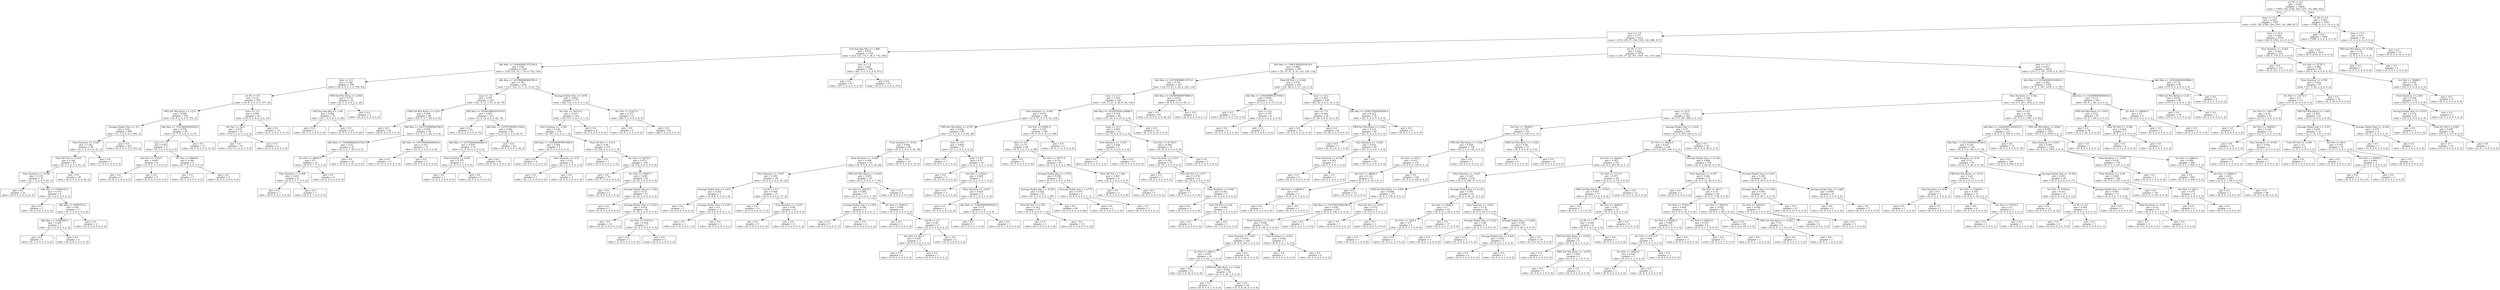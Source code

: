 digraph Tree {
node [shape=box] ;
0 [label="col_76 <= 0.5\ngini = 0.649\nsamples = 14660\nvalue = [7995, 158, 2746, 354, 1557, 141, 888, 821]"] ;
1 [label="hour <= 13.5\ngini = 0.765\nsamples = 7057\nvalue = [410, 158, 2746, 354, 1543, 141, 888, 817]"] ;
0 -> 1 [labeldistance=2.5, labelangle=45, headlabel="True"] ;
2 [label="hour <= 3.5\ngini = 0.777\nsamples = 4312\nvalue = [374, 158, 37, 354, 1543, 141, 888, 817]"] ;
1 -> 2 ;
3 [label="Fwd Seg Size Min <= 1.996\ngini = 0.676\nsamples = 1738\nvalue = [216, 121, 15, 7, 36, 0, 752, 591]"] ;
2 -> 3 ;
4 [label="Idle Max <= 1432400047374336.0\ngini = 0.56\nsamples = 1180\nvalue = [129, 121, 15, 7, 36, 0, 752, 120]"] ;
3 -> 4 ;
5 [label="hour <= 2.5\ngini = 0.182\nsamples = 786\nvalue = [16, 9, 2, 0, 5, 0, 709, 45]"] ;
4 -> 5 ;
6 [label="col_95 <= 0.5\ngini = 0.12\nsamples = 754\nvalue = [16, 8, 2, 0, 5, 0, 707, 16]"] ;
5 -> 6 ;
7 [label="FWD Init Win Bytes <= 3.231\ngini = 0.065\nsamples = 729\nvalue = [6, 8, 2, 0, 5, 0, 705, 3]"] ;
6 -> 7 ;
8 [label="Average Packet Size <= -0.5\ngini = 0.02\nsamples = 699\nvalue = [1, 1, 2, 0, 0, 0, 692, 3]"] ;
7 -> 8 ;
9 [label="Flow Duration <= 2.538\ngini = 0.192\nsamples = 68\nvalue = [1, 1, 2, 0, 0, 0, 61, 3]"] ;
8 -> 9 ;
10 [label="Flow IAT Std <= -0.415\ngini = 0.168\nsamples = 67\nvalue = [0, 1, 2, 0, 0, 0, 61, 3]"] ;
9 -> 10 ;
11 [label="Flow Duration <= -0.544\ngini = 0.335\nsamples = 31\nvalue = [0, 1, 2, 0, 0, 0, 25, 3]"] ;
10 -> 11 ;
12 [label="gini = 0.0\nsamples = 23\nvalue = [0, 0, 0, 0, 0, 0, 23, 0]"] ;
11 -> 12 ;
13 [label="Idle Max <= 15496193.0\ngini = 0.719\nsamples = 8\nvalue = [0, 1, 2, 0, 0, 0, 2, 3]"] ;
11 -> 13 ;
14 [label="gini = 0.0\nsamples = 3\nvalue = [0, 0, 0, 0, 0, 0, 0, 3]"] ;
13 -> 14 ;
15 [label="Idle Max <= 50997574.0\ngini = 0.64\nsamples = 5\nvalue = [0, 1, 2, 0, 0, 0, 2, 0]"] ;
13 -> 15 ;
16 [label="Idle Max <= 31995850.0\ngini = 0.444\nsamples = 3\nvalue = [0, 1, 0, 0, 0, 0, 2, 0]"] ;
15 -> 16 ;
17 [label="gini = 0.0\nsamples = 1\nvalue = [0, 1, 0, 0, 0, 0, 0, 0]"] ;
16 -> 17 ;
18 [label="gini = 0.0\nsamples = 2\nvalue = [0, 0, 0, 0, 0, 0, 2, 0]"] ;
16 -> 18 ;
19 [label="gini = 0.0\nsamples = 2\nvalue = [0, 0, 2, 0, 0, 0, 0, 0]"] ;
15 -> 19 ;
20 [label="gini = 0.0\nsamples = 36\nvalue = [0, 0, 0, 0, 0, 0, 36, 0]"] ;
10 -> 20 ;
21 [label="gini = 0.0\nsamples = 1\nvalue = [1, 0, 0, 0, 0, 0, 0, 0]"] ;
9 -> 21 ;
22 [label="gini = 0.0\nsamples = 631\nvalue = [0, 0, 0, 0, 0, 0, 631, 0]"] ;
8 -> 22 ;
23 [label="Idle Max <= 716154993639424.0\ngini = 0.702\nsamples = 30\nvalue = [5, 7, 0, 0, 5, 0, 13, 0]"] ;
7 -> 23 ;
24 [label="hour <= 1.5\ngini = 0.657\nsamples = 17\nvalue = [5, 7, 0, 0, 5, 0, 0, 0]"] ;
23 -> 24 ;
25 [label="Dst Port <= 4722.0\ngini = 0.469\nsamples = 8\nvalue = [3, 0, 0, 0, 5, 0, 0, 0]"] ;
24 -> 25 ;
26 [label="gini = 0.0\nsamples = 3\nvalue = [3, 0, 0, 0, 0, 0, 0, 0]"] ;
25 -> 26 ;
27 [label="gini = 0.0\nsamples = 5\nvalue = [0, 0, 0, 0, 5, 0, 0, 0]"] ;
25 -> 27 ;
28 [label="Src Port <= 58946.0\ngini = 0.346\nsamples = 9\nvalue = [2, 7, 0, 0, 0, 0, 0, 0]"] ;
24 -> 28 ;
29 [label="gini = 0.0\nsamples = 7\nvalue = [0, 7, 0, 0, 0, 0, 0, 0]"] ;
28 -> 29 ;
30 [label="gini = 0.0\nsamples = 2\nvalue = [2, 0, 0, 0, 0, 0, 0, 0]"] ;
28 -> 30 ;
31 [label="gini = 0.0\nsamples = 13\nvalue = [0, 0, 0, 0, 0, 0, 13, 0]"] ;
23 -> 31 ;
32 [label="hour <= 1.5\ngini = 0.563\nsamples = 25\nvalue = [10, 0, 0, 0, 0, 0, 2, 13]"] ;
6 -> 32 ;
33 [label="Dst Port <= 66.5\ngini = 0.278\nsamples = 12\nvalue = [10, 0, 0, 0, 0, 0, 2, 0]"] ;
32 -> 33 ;
34 [label="gini = 0.0\nsamples = 10\nvalue = [10, 0, 0, 0, 0, 0, 0, 0]"] ;
33 -> 34 ;
35 [label="gini = 0.0\nsamples = 2\nvalue = [0, 0, 0, 0, 0, 0, 2, 0]"] ;
33 -> 35 ;
36 [label="gini = 0.0\nsamples = 13\nvalue = [0, 0, 0, 0, 0, 0, 0, 13]"] ;
32 -> 36 ;
37 [label="FWD Init Win Bytes <= 2.904\ngini = 0.174\nsamples = 32\nvalue = [0, 1, 0, 0, 0, 0, 2, 29]"] ;
5 -> 37 ;
38 [label="Fwd Seg Size Min <= -1.66\ngini = 0.064\nsamples = 30\nvalue = [0, 1, 0, 0, 0, 0, 0, 29]"] ;
37 -> 38 ;
39 [label="gini = 0.0\nsamples = 1\nvalue = [0, 1, 0, 0, 0, 0, 0, 0]"] ;
38 -> 39 ;
40 [label="gini = 0.0\nsamples = 29\nvalue = [0, 0, 0, 0, 0, 0, 0, 29]"] ;
38 -> 40 ;
41 [label="gini = 0.0\nsamples = 2\nvalue = [0, 0, 0, 0, 0, 0, 2, 0]"] ;
37 -> 41 ;
42 [label="Idle Max <= 1437884989046784.0\ngini = 0.781\nsamples = 394\nvalue = [113, 112, 13, 7, 31, 0, 43, 75]"] ;
4 -> 42 ;
43 [label="hour <= 1.5\ngini = 0.767\nsamples = 219\nvalue = [51, 0, 13, 7, 31, 0, 42, 75]"] ;
42 -> 43 ;
44 [label="FWD Init Win Bytes <= 0.201\ngini = 0.568\nsamples = 88\nvalue = [50, 0, 3, 7, 28, 0, 0, 0]"] ;
43 -> 44 ;
45 [label="gini = 0.0\nsamples = 39\nvalue = [39, 0, 0, 0, 0, 0, 0, 0]"] ;
44 -> 45 ;
46 [label="Idle Max <= 1437319999520768.0\ngini = 0.599\nsamples = 49\nvalue = [11, 0, 3, 7, 28, 0, 0, 0]"] ;
44 -> 46 ;
47 [label="Idle Max <= 1436980026015744.0\ngini = 0.32\nsamples = 35\nvalue = [0, 0, 0, 7, 28, 0, 0, 0]"] ;
46 -> 47 ;
48 [label="Src Port <= 49445.5\ngini = 0.5\nsamples = 14\nvalue = [0, 0, 0, 7, 7, 0, 0, 0]"] ;
47 -> 48 ;
49 [label="Flow Duration <= 0.498\ngini = 0.219\nsamples = 8\nvalue = [0, 0, 0, 7, 1, 0, 0, 0]"] ;
48 -> 49 ;
50 [label="gini = 0.0\nsamples = 1\nvalue = [0, 0, 0, 0, 1, 0, 0, 0]"] ;
49 -> 50 ;
51 [label="gini = 0.0\nsamples = 7\nvalue = [0, 0, 0, 7, 0, 0, 0, 0]"] ;
49 -> 51 ;
52 [label="gini = 0.0\nsamples = 6\nvalue = [0, 0, 0, 0, 6, 0, 0, 0]"] ;
48 -> 52 ;
53 [label="gini = 0.0\nsamples = 21\nvalue = [0, 0, 0, 0, 21, 0, 0, 0]"] ;
47 -> 53 ;
54 [label="Idle Max <= 1437540049485824.0\ngini = 0.337\nsamples = 14\nvalue = [11, 0, 3, 0, 0, 0, 0, 0]"] ;
46 -> 54 ;
55 [label="gini = 0.0\nsamples = 11\nvalue = [11, 0, 0, 0, 0, 0, 0, 0]"] ;
54 -> 55 ;
56 [label="gini = 0.0\nsamples = 3\nvalue = [0, 0, 3, 0, 0, 0, 0, 0]"] ;
54 -> 56 ;
57 [label="Idle Max <= 1434819993010176.0\ngini = 0.563\nsamples = 131\nvalue = [1, 0, 10, 0, 3, 0, 42, 75]"] ;
43 -> 57 ;
58 [label="gini = 0.0\nsamples = 75\nvalue = [0, 0, 0, 0, 0, 0, 0, 75]"] ;
57 -> 58 ;
59 [label="Idle Max <= 1437675005411328.0\ngini = 0.402\nsamples = 56\nvalue = [1, 0, 10, 0, 3, 0, 42, 0]"] ;
57 -> 59 ;
60 [label="Idle Max <= 1437540049485824.0\ngini = 0.439\nsamples = 14\nvalue = [1, 0, 10, 0, 3, 0, 0, 0]"] ;
59 -> 60 ;
61 [label="Flow Duration <= 0.505\ngini = 0.375\nsamples = 4\nvalue = [1, 0, 0, 0, 3, 0, 0, 0]"] ;
60 -> 61 ;
62 [label="gini = 0.0\nsamples = 1\nvalue = [1, 0, 0, 0, 0, 0, 0, 0]"] ;
61 -> 62 ;
63 [label="gini = 0.0\nsamples = 3\nvalue = [0, 0, 0, 0, 3, 0, 0, 0]"] ;
61 -> 63 ;
64 [label="gini = 0.0\nsamples = 10\nvalue = [0, 0, 10, 0, 0, 0, 0, 0]"] ;
60 -> 64 ;
65 [label="gini = 0.0\nsamples = 42\nvalue = [0, 0, 0, 0, 0, 0, 42, 0]"] ;
59 -> 65 ;
66 [label="Average Packet Size <= 3.676\ngini = 0.465\nsamples = 175\nvalue = [62, 112, 0, 0, 0, 0, 1, 0]"] ;
42 -> 66 ;
67 [label="Src Port <= 58723.0\ngini = 0.239\nsamples = 124\nvalue = [16, 107, 0, 0, 0, 0, 1, 0]"] ;
66 -> 67 ;
68 [label="Flow Duration <= -0.381\ngini = 0.144\nsamples = 116\nvalue = [8, 107, 0, 0, 0, 0, 1, 0]"] ;
67 -> 68 ;
69 [label="Idle Max <= 1456289997651968.0\ngini = 0.494\nsamples = 9\nvalue = [4, 5, 0, 0, 0, 0, 0, 0]"] ;
68 -> 69 ;
70 [label="gini = 0.0\nsamples = 4\nvalue = [0, 4, 0, 0, 0, 0, 0, 0]"] ;
69 -> 70 ;
71 [label="Flow Duration <= -0.53\ngini = 0.32\nsamples = 5\nvalue = [4, 1, 0, 0, 0, 0, 0, 0]"] ;
69 -> 71 ;
72 [label="gini = 0.0\nsamples = 1\nvalue = [0, 1, 0, 0, 0, 0, 0, 0]"] ;
71 -> 72 ;
73 [label="gini = 0.0\nsamples = 4\nvalue = [4, 0, 0, 0, 0, 0, 0, 0]"] ;
71 -> 73 ;
74 [label="Flow IAT Std <= -0.412\ngini = 0.09\nsamples = 107\nvalue = [4, 102, 0, 0, 0, 0, 1, 0]"] ;
68 -> 74 ;
75 [label="gini = 0.0\nsamples = 1\nvalue = [0, 0, 0, 0, 0, 0, 1, 0]"] ;
74 -> 75 ;
76 [label="Src Port <= 52738.5\ngini = 0.073\nsamples = 106\nvalue = [4, 102, 0, 0, 0, 0, 0, 0]"] ;
74 -> 76 ;
77 [label="gini = 0.0\nsamples = 77\nvalue = [0, 77, 0, 0, 0, 0, 0, 0]"] ;
76 -> 77 ;
78 [label="Src Port <= 54967.5\ngini = 0.238\nsamples = 29\nvalue = [4, 25, 0, 0, 0, 0, 0, 0]"] ;
76 -> 78 ;
79 [label="gini = 0.0\nsamples = 2\nvalue = [2, 0, 0, 0, 0, 0, 0, 0]"] ;
78 -> 79 ;
80 [label="Average Packet Size <= 1.052\ngini = 0.137\nsamples = 27\nvalue = [2, 25, 0, 0, 0, 0, 0, 0]"] ;
78 -> 80 ;
81 [label="gini = 0.0\nsamples = 1\nvalue = [1, 0, 0, 0, 0, 0, 0, 0]"] ;
80 -> 81 ;
82 [label="Average Packet Size <= 3.522\ngini = 0.074\nsamples = 26\nvalue = [1, 25, 0, 0, 0, 0, 0, 0]"] ;
80 -> 82 ;
83 [label="gini = 0.0\nsamples = 23\nvalue = [0, 23, 0, 0, 0, 0, 0, 0]"] ;
82 -> 83 ;
84 [label="Src Port <= 57415.0\ngini = 0.444\nsamples = 3\nvalue = [1, 2, 0, 0, 0, 0, 0, 0]"] ;
82 -> 84 ;
85 [label="gini = 0.0\nsamples = 1\nvalue = [1, 0, 0, 0, 0, 0, 0, 0]"] ;
84 -> 85 ;
86 [label="gini = 0.0\nsamples = 2\nvalue = [0, 2, 0, 0, 0, 0, 0, 0]"] ;
84 -> 86 ;
87 [label="gini = 0.0\nsamples = 8\nvalue = [8, 0, 0, 0, 0, 0, 0, 0]"] ;
67 -> 87 ;
88 [label="Src Port <= 51427.0\ngini = 0.177\nsamples = 51\nvalue = [46, 5, 0, 0, 0, 0, 0, 0]"] ;
66 -> 88 ;
89 [label="gini = 0.0\nsamples = 5\nvalue = [0, 5, 0, 0, 0, 0, 0, 0]"] ;
88 -> 89 ;
90 [label="gini = 0.0\nsamples = 46\nvalue = [46, 0, 0, 0, 0, 0, 0, 0]"] ;
88 -> 90 ;
91 [label="hour <= 1.5\ngini = 0.263\nsamples = 558\nvalue = [87, 0, 0, 0, 0, 0, 0, 471]"] ;
3 -> 91 ;
92 [label="gini = 0.0\nsamples = 87\nvalue = [87, 0, 0, 0, 0, 0, 0, 0]"] ;
91 -> 92 ;
93 [label="gini = 0.0\nsamples = 471\nvalue = [0, 0, 0, 0, 0, 0, 0, 471]"] ;
91 -> 93 ;
94 [label="col_58 <= 0.5\ngini = 0.622\nsamples = 2574\nvalue = [158, 37, 22, 347, 1507, 141, 136, 226]"] ;
2 -> 94 ;
95 [label="Idle Max <= 1448130029551616.0\ngini = 0.808\nsamples = 556\nvalue = [79, 37, 21, 0, 31, 141, 128, 119]"] ;
94 -> 95 ;
96 [label="Idle Max <= 1437459988611072.0\ngini = 0.701\nsamples = 327\nvalue = [18, 13, 21, 0, 20, 8, 128, 119]"] ;
95 -> 96 ;
97 [label="hour <= 11.5\ngini = 0.705\nsamples = 242\nvalue = [18, 13, 21, 0, 20, 8, 44, 118]"] ;
96 -> 97 ;
98 [label="Flow Duration <= -0.063\ngini = 0.574\nsamples = 194\nvalue = [3, 3, 15, 0, 5, 8, 42, 118]"] ;
97 -> 98 ;
99 [label="FWD Init Win Bytes <= 2.557\ngini = 0.642\nsamples = 85\nvalue = [3, 3, 1, 0, 0, 8, 40, 30]"] ;
98 -> 99 ;
100 [label="Flow Duration <= -0.531\ngini = 0.484\nsamples = 68\nvalue = [0, 0, 0, 0, 0, 0, 40, 28]"] ;
99 -> 100 ;
101 [label="Flow Duration <= -0.546\ngini = 0.498\nsamples = 53\nvalue = [0, 0, 0, 0, 0, 0, 25, 28]"] ;
100 -> 101 ;
102 [label="Flow Duration <= -0.547\ngini = 0.459\nsamples = 28\nvalue = [0, 0, 0, 0, 0, 0, 18, 10]"] ;
101 -> 102 ;
103 [label="Average Packet Size <= 0.417\ngini = 0.245\nsamples = 7\nvalue = [0, 0, 0, 0, 0, 0, 1, 6]"] ;
102 -> 103 ;
104 [label="gini = 0.0\nsamples = 5\nvalue = [0, 0, 0, 0, 0, 0, 0, 5]"] ;
103 -> 104 ;
105 [label="Average Packet Size <= 0.507\ngini = 0.5\nsamples = 2\nvalue = [0, 0, 0, 0, 0, 0, 1, 1]"] ;
103 -> 105 ;
106 [label="gini = 0.0\nsamples = 1\nvalue = [0, 0, 0, 0, 0, 0, 1, 0]"] ;
105 -> 106 ;
107 [label="gini = 0.0\nsamples = 1\nvalue = [0, 0, 0, 0, 0, 0, 0, 1]"] ;
105 -> 107 ;
108 [label="col_95 <= 0.5\ngini = 0.308\nsamples = 21\nvalue = [0, 0, 0, 0, 0, 0, 17, 4]"] ;
102 -> 108 ;
109 [label="gini = 0.0\nsamples = 11\nvalue = [0, 0, 0, 0, 0, 0, 11, 0]"] ;
108 -> 109 ;
110 [label="Flow Duration <= -0.547\ngini = 0.48\nsamples = 10\nvalue = [0, 0, 0, 0, 0, 0, 6, 4]"] ;
108 -> 110 ;
111 [label="gini = 0.0\nsamples = 6\nvalue = [0, 0, 0, 0, 0, 0, 6, 0]"] ;
110 -> 111 ;
112 [label="gini = 0.0\nsamples = 4\nvalue = [0, 0, 0, 0, 0, 0, 0, 4]"] ;
110 -> 112 ;
113 [label="FWD Init Win Bytes <= -0.505\ngini = 0.403\nsamples = 25\nvalue = [0, 0, 0, 0, 0, 0, 7, 18]"] ;
101 -> 113 ;
114 [label="Src Port <= 28235.5\ngini = 0.484\nsamples = 17\nvalue = [0, 0, 0, 0, 0, 0, 7, 10]"] ;
113 -> 114 ;
115 [label="Average Packet Size <= 0.581\ngini = 0.346\nsamples = 9\nvalue = [0, 0, 0, 0, 0, 0, 2, 7]"] ;
114 -> 115 ;
116 [label="gini = 0.0\nsamples = 7\nvalue = [0, 0, 0, 0, 0, 0, 0, 7]"] ;
115 -> 116 ;
117 [label="gini = 0.0\nsamples = 2\nvalue = [0, 0, 0, 0, 0, 0, 2, 0]"] ;
115 -> 117 ;
118 [label="Src Port <= 36007.0\ngini = 0.469\nsamples = 8\nvalue = [0, 0, 0, 0, 0, 0, 5, 3]"] ;
114 -> 118 ;
119 [label="gini = 0.0\nsamples = 3\nvalue = [0, 0, 0, 0, 0, 0, 3, 0]"] ;
118 -> 119 ;
120 [label="col_95 <= 0.5\ngini = 0.48\nsamples = 5\nvalue = [0, 0, 0, 0, 0, 0, 2, 3]"] ;
118 -> 120 ;
121 [label="Dst Port <= 261.5\ngini = 0.444\nsamples = 3\nvalue = [0, 0, 0, 0, 0, 0, 2, 1]"] ;
120 -> 121 ;
122 [label="gini = 0.0\nsamples = 2\nvalue = [0, 0, 0, 0, 0, 0, 2, 0]"] ;
121 -> 122 ;
123 [label="gini = 0.0\nsamples = 1\nvalue = [0, 0, 0, 0, 0, 0, 0, 1]"] ;
121 -> 123 ;
124 [label="gini = 0.0\nsamples = 2\nvalue = [0, 0, 0, 0, 0, 0, 0, 2]"] ;
120 -> 124 ;
125 [label="gini = 0.0\nsamples = 8\nvalue = [0, 0, 0, 0, 0, 0, 0, 8]"] ;
113 -> 125 ;
126 [label="gini = 0.0\nsamples = 15\nvalue = [0, 0, 0, 0, 0, 0, 15, 0]"] ;
100 -> 126 ;
127 [label="hour <= 6.5\ngini = 0.699\nsamples = 17\nvalue = [3, 3, 1, 0, 0, 8, 0, 2]"] ;
99 -> 127 ;
128 [label="gini = 0.0\nsamples = 7\nvalue = [0, 0, 0, 0, 0, 7, 0, 0]"] ;
127 -> 128 ;
129 [label="hour <= 8.5\ngini = 0.76\nsamples = 10\nvalue = [3, 3, 1, 0, 0, 1, 0, 2]"] ;
127 -> 129 ;
130 [label="gini = 0.0\nsamples = 3\nvalue = [0, 3, 0, 0, 0, 0, 0, 0]"] ;
129 -> 130 ;
131 [label="Dst Port <= 4722.0\ngini = 0.694\nsamples = 7\nvalue = [3, 0, 1, 0, 0, 1, 0, 2]"] ;
129 -> 131 ;
132 [label="gini = 0.0\nsamples = 3\nvalue = [3, 0, 0, 0, 0, 0, 0, 0]"] ;
131 -> 132 ;
133 [label="Flow Duration <= -0.547\ngini = 0.625\nsamples = 4\nvalue = [0, 0, 1, 0, 0, 1, 0, 2]"] ;
131 -> 133 ;
134 [label="gini = 0.0\nsamples = 2\nvalue = [0, 0, 0, 0, 0, 0, 0, 2]"] ;
133 -> 134 ;
135 [label="Idle Max <= 718224966549504.0\ngini = 0.5\nsamples = 2\nvalue = [0, 0, 1, 0, 0, 1, 0, 0]"] ;
133 -> 135 ;
136 [label="gini = 0.0\nsamples = 1\nvalue = [0, 0, 0, 0, 0, 1, 0, 0]"] ;
135 -> 136 ;
137 [label="gini = 0.0\nsamples = 1\nvalue = [0, 0, 1, 0, 0, 0, 0, 0]"] ;
135 -> 137 ;
138 [label="Dst Port <= 43891.0\ngini = 0.329\nsamples = 109\nvalue = [0, 0, 14, 0, 5, 0, 2, 88]"] ;
98 -> 138 ;
139 [label="hour <= 6.5\ngini = 0.19\nsamples = 98\nvalue = [0, 0, 3, 0, 5, 0, 2, 88]"] ;
138 -> 139 ;
140 [label="gini = 0.0\nsamples = 5\nvalue = [0, 0, 0, 0, 5, 0, 0, 0]"] ;
139 -> 140 ;
141 [label="Src Port <= 44771.0\ngini = 0.103\nsamples = 93\nvalue = [0, 0, 3, 0, 0, 0, 2, 88]"] ;
139 -> 141 ;
142 [label="Average Packet Size <= 4.732\ngini = 0.046\nsamples = 85\nvalue = [0, 0, 0, 0, 0, 0, 2, 83]"] ;
141 -> 142 ;
143 [label="Average Packet Size <= -0.532\ngini = 0.024\nsamples = 81\nvalue = [0, 0, 0, 0, 0, 0, 1, 80]"] ;
142 -> 143 ;
144 [label="Flow IAT Std <= 2.762\ngini = 0.142\nsamples = 13\nvalue = [0, 0, 0, 0, 0, 0, 1, 12]"] ;
143 -> 144 ;
145 [label="gini = 0.0\nsamples = 1\nvalue = [0, 0, 0, 0, 0, 0, 1, 0]"] ;
144 -> 145 ;
146 [label="gini = 0.0\nsamples = 12\nvalue = [0, 0, 0, 0, 0, 0, 0, 12]"] ;
144 -> 146 ;
147 [label="gini = 0.0\nsamples = 68\nvalue = [0, 0, 0, 0, 0, 0, 0, 68]"] ;
143 -> 147 ;
148 [label="Average Packet Size <= 4.775\ngini = 0.375\nsamples = 4\nvalue = [0, 0, 0, 0, 0, 0, 1, 3]"] ;
142 -> 148 ;
149 [label="gini = 0.0\nsamples = 1\nvalue = [0, 0, 0, 0, 0, 0, 1, 0]"] ;
148 -> 149 ;
150 [label="gini = 0.0\nsamples = 3\nvalue = [0, 0, 0, 0, 0, 0, 0, 3]"] ;
148 -> 150 ;
151 [label="Flow IAT Std <= 1.026\ngini = 0.469\nsamples = 8\nvalue = [0, 0, 3, 0, 0, 0, 0, 5]"] ;
141 -> 151 ;
152 [label="gini = 0.0\nsamples = 3\nvalue = [0, 0, 3, 0, 0, 0, 0, 0]"] ;
151 -> 152 ;
153 [label="gini = 0.0\nsamples = 5\nvalue = [0, 0, 0, 0, 0, 0, 0, 5]"] ;
151 -> 153 ;
154 [label="gini = 0.0\nsamples = 11\nvalue = [0, 0, 11, 0, 0, 0, 0, 0]"] ;
138 -> 154 ;
155 [label="Idle Max <= 1432570034126848.0\ngini = 0.744\nsamples = 48\nvalue = [15, 10, 6, 0, 15, 0, 2, 0]"] ;
97 -> 155 ;
156 [label="hour <= 12.5\ngini = 0.665\nsamples = 33\nvalue = [15, 10, 6, 0, 0, 0, 2, 0]"] ;
155 -> 156 ;
157 [label="Flow Duration <= -0.547\ngini = 0.208\nsamples = 17\nvalue = [15, 0, 0, 0, 0, 0, 2, 0]"] ;
156 -> 157 ;
158 [label="gini = 0.0\nsamples = 2\nvalue = [0, 0, 0, 0, 0, 0, 2, 0]"] ;
157 -> 158 ;
159 [label="gini = 0.0\nsamples = 15\nvalue = [15, 0, 0, 0, 0, 0, 0, 0]"] ;
157 -> 159 ;
160 [label="Dst Port <= 21709.5\ngini = 0.469\nsamples = 16\nvalue = [0, 10, 6, 0, 0, 0, 0, 0]"] ;
156 -> 160 ;
161 [label="Flow Duration <= -0.547\ngini = 0.355\nsamples = 13\nvalue = [0, 10, 3, 0, 0, 0, 0, 0]"] ;
160 -> 161 ;
162 [label="gini = 0.0\nsamples = 1\nvalue = [0, 0, 1, 0, 0, 0, 0, 0]"] ;
161 -> 162 ;
163 [label="Flow IAT Std <= -0.373\ngini = 0.278\nsamples = 12\nvalue = [0, 10, 2, 0, 0, 0, 0, 0]"] ;
161 -> 163 ;
164 [label="gini = 0.0\nsamples = 7\nvalue = [0, 7, 0, 0, 0, 0, 0, 0]"] ;
163 -> 164 ;
165 [label="Flow Duration <= 0.698\ngini = 0.48\nsamples = 5\nvalue = [0, 3, 2, 0, 0, 0, 0, 0]"] ;
163 -> 165 ;
166 [label="gini = 0.0\nsamples = 2\nvalue = [0, 2, 0, 0, 0, 0, 0, 0]"] ;
165 -> 166 ;
167 [label="Flow IAT Std <= 2.46\ngini = 0.444\nsamples = 3\nvalue = [0, 1, 2, 0, 0, 0, 0, 0]"] ;
165 -> 167 ;
168 [label="gini = 0.0\nsamples = 2\nvalue = [0, 0, 2, 0, 0, 0, 0, 0]"] ;
167 -> 168 ;
169 [label="gini = 0.0\nsamples = 1\nvalue = [0, 1, 0, 0, 0, 0, 0, 0]"] ;
167 -> 169 ;
170 [label="gini = 0.0\nsamples = 3\nvalue = [0, 0, 3, 0, 0, 0, 0, 0]"] ;
160 -> 170 ;
171 [label="gini = 0.0\nsamples = 15\nvalue = [0, 0, 0, 0, 15, 0, 0, 0]"] ;
155 -> 171 ;
172 [label="Idle Max <= 1439004968878080.0\ngini = 0.023\nsamples = 85\nvalue = [0, 0, 0, 0, 0, 0, 84, 1]"] ;
96 -> 172 ;
173 [label="gini = 0.0\nsamples = 84\nvalue = [0, 0, 0, 0, 0, 0, 84, 0]"] ;
172 -> 173 ;
174 [label="gini = 0.0\nsamples = 1\nvalue = [0, 0, 0, 0, 0, 0, 0, 1]"] ;
172 -> 174 ;
175 [label="Flow IAT Std <= -0.408\ngini = 0.578\nsamples = 229\nvalue = [61, 24, 0, 0, 11, 133, 0, 0]"] ;
95 -> 175 ;
176 [label="Idle Max <= 1456369991417856.0\ngini = 0.093\nsamples = 123\nvalue = [0, 0, 0, 0, 6, 117, 0, 0]"] ;
175 -> 176 ;
177 [label="gini = 0.0\nsamples = 115\nvalue = [0, 0, 0, 0, 0, 115, 0, 0]"] ;
176 -> 177 ;
178 [label="hour <= 8.0\ngini = 0.375\nsamples = 8\nvalue = [0, 0, 0, 0, 6, 2, 0, 0]"] ;
176 -> 178 ;
179 [label="gini = 0.0\nsamples = 2\nvalue = [0, 0, 0, 0, 0, 2, 0, 0]"] ;
178 -> 179 ;
180 [label="gini = 0.0\nsamples = 6\nvalue = [0, 0, 0, 0, 6, 0, 0, 0]"] ;
178 -> 180 ;
181 [label="hour <= 10.0\ngini = 0.593\nsamples = 106\nvalue = [61, 24, 0, 0, 5, 16, 0, 0]"] ;
175 -> 181 ;
182 [label="hour <= 7.0\ngini = 0.444\nsamples = 36\nvalue = [0, 24, 0, 0, 0, 12, 0, 0]"] ;
181 -> 182 ;
183 [label="gini = 0.0\nsamples = 12\nvalue = [0, 0, 0, 0, 0, 12, 0, 0]"] ;
182 -> 183 ;
184 [label="gini = 0.0\nsamples = 24\nvalue = [0, 24, 0, 0, 0, 0, 0, 0]"] ;
182 -> 184 ;
185 [label="Idle Max <= 1456375024582656.0\ngini = 0.232\nsamples = 70\nvalue = [61, 0, 0, 0, 5, 4, 0, 0]"] ;
181 -> 185 ;
186 [label="FWD Init Win Bytes <= 2.282\ngini = 0.116\nsamples = 65\nvalue = [61, 0, 0, 0, 0, 4, 0, 0]"] ;
185 -> 186 ;
187 [label="gini = 0.0\nsamples = 3\nvalue = [0, 0, 0, 0, 0, 3, 0, 0]"] ;
186 -> 187 ;
188 [label="Flow Duration <= -0.528\ngini = 0.032\nsamples = 62\nvalue = [61, 0, 0, 0, 0, 1, 0, 0]"] ;
186 -> 188 ;
189 [label="Flow Duration <= -0.534\ngini = 0.245\nsamples = 7\nvalue = [6, 0, 0, 0, 0, 1, 0, 0]"] ;
188 -> 189 ;
190 [label="gini = 0.0\nsamples = 6\nvalue = [6, 0, 0, 0, 0, 0, 0, 0]"] ;
189 -> 190 ;
191 [label="gini = 0.0\nsamples = 1\nvalue = [0, 0, 0, 0, 0, 1, 0, 0]"] ;
189 -> 191 ;
192 [label="gini = 0.0\nsamples = 55\nvalue = [55, 0, 0, 0, 0, 0, 0, 0]"] ;
188 -> 192 ;
193 [label="gini = 0.0\nsamples = 5\nvalue = [0, 0, 0, 0, 5, 0, 0, 0]"] ;
185 -> 193 ;
194 [label="hour <= 11.5\ngini = 0.431\nsamples = 2018\nvalue = [79, 0, 1, 347, 1476, 0, 8, 107]"] ;
94 -> 194 ;
195 [label="Idle Max <= 1433644983910400.0\ngini = 0.382\nsamples = 1934\nvalue = [0, 0, 1, 347, 1476, 0, 3, 107]"] ;
194 -> 195 ;
196 [label="Flow Duration <= -0.542\ngini = 0.328\nsamples = 1831\nvalue = [0, 0, 0, 251, 1476, 0, 0, 104]"] ;
195 -> 196 ;
197 [label="hour <= 10.5\ngini = 0.519\nsamples = 545\nvalue = [0, 0, 0, 247, 286, 0, 0, 12]"] ;
196 -> 197 ;
198 [label="Dst Port <= 56090.5\ngini = 0.135\nsamples = 151\nvalue = [0, 0, 0, 0, 140, 0, 0, 11]"] ;
197 -> 198 ;
199 [label="FWD Init Win Bytes <= 5.446\ngini = 0.029\nsamples = 136\nvalue = [0, 0, 0, 0, 134, 0, 0, 2]"] ;
198 -> 199 ;
200 [label="Src Port <= 832.5\ngini = 0.015\nsamples = 135\nvalue = [0, 0, 0, 0, 134, 0, 0, 1]"] ;
199 -> 200 ;
201 [label="Dst Port <= 48604.0\ngini = 0.124\nsamples = 15\nvalue = [0, 0, 0, 0, 14, 0, 0, 1]"] ;
200 -> 201 ;
202 [label="Dst Port <= 44899.5\ngini = 0.5\nsamples = 2\nvalue = [0, 0, 0, 0, 1, 0, 0, 1]"] ;
201 -> 202 ;
203 [label="gini = 0.0\nsamples = 1\nvalue = [0, 0, 0, 0, 1, 0, 0, 0]"] ;
202 -> 203 ;
204 [label="gini = 0.0\nsamples = 1\nvalue = [0, 0, 0, 0, 0, 0, 0, 1]"] ;
202 -> 204 ;
205 [label="gini = 0.0\nsamples = 13\nvalue = [0, 0, 0, 0, 13, 0, 0, 0]"] ;
201 -> 205 ;
206 [label="gini = 0.0\nsamples = 120\nvalue = [0, 0, 0, 0, 120, 0, 0, 0]"] ;
200 -> 206 ;
207 [label="gini = 0.0\nsamples = 1\nvalue = [0, 0, 0, 0, 0, 0, 0, 1]"] ;
199 -> 207 ;
208 [label="FWD Init Win Bytes <= -0.525\ngini = 0.48\nsamples = 15\nvalue = [0, 0, 0, 0, 6, 0, 0, 9]"] ;
198 -> 208 ;
209 [label="gini = 0.0\nsamples = 6\nvalue = [0, 0, 0, 0, 6, 0, 0, 0]"] ;
208 -> 209 ;
210 [label="gini = 0.0\nsamples = 9\nvalue = [0, 0, 0, 0, 0, 0, 0, 9]"] ;
208 -> 210 ;
211 [label="Average Packet Size <= 0.434\ngini = 0.47\nsamples = 394\nvalue = [0, 0, 0, 247, 146, 0, 0, 1]"] ;
197 -> 211 ;
212 [label="Src Port <= 38262.5\ngini = 0.427\nsamples = 356\nvalue = [0, 0, 0, 247, 108, 0, 0, 1]"] ;
211 -> 212 ;
213 [label="Dst Port <= 38262.0\ngini = 0.305\nsamples = 247\nvalue = [0, 0, 0, 201, 45, 0, 0, 1]"] ;
212 -> 213 ;
214 [label="Flow Duration <= -0.543\ngini = 0.225\nsamples = 218\nvalue = [0, 0, 0, 190, 27, 0, 0, 1]"] ;
213 -> 214 ;
215 [label="FWD Init Win Bytes <= -0.493\ngini = 0.086\nsamples = 157\nvalue = [0, 0, 0, 150, 6, 0, 0, 1]"] ;
214 -> 215 ;
216 [label="Idle Max <= 716755013992448.0\ngini = 0.038\nsamples = 153\nvalue = [0, 0, 0, 150, 3, 0, 0, 0]"] ;
215 -> 216 ;
217 [label="Flow Duration <= -0.543\ngini = 0.026\nsamples = 152\nvalue = [0, 0, 0, 150, 2, 0, 0, 0]"] ;
216 -> 217 ;
218 [label="Flow Duration <= -0.547\ngini = 0.014\nsamples = 145\nvalue = [0, 0, 0, 144, 1, 0, 0, 0]"] ;
217 -> 218 ;
219 [label="Src Port <= 6407.5\ngini = 0.031\nsamples = 63\nvalue = [0, 0, 0, 62, 1, 0, 0, 0]"] ;
218 -> 219 ;
220 [label="gini = 0.0\nsamples = 33\nvalue = [0, 0, 0, 33, 0, 0, 0, 0]"] ;
219 -> 220 ;
221 [label="FWD Init Win Bytes <= -0.524\ngini = 0.064\nsamples = 30\nvalue = [0, 0, 0, 29, 1, 0, 0, 0]"] ;
219 -> 221 ;
222 [label="gini = 0.0\nsamples = 1\nvalue = [0, 0, 0, 0, 1, 0, 0, 0]"] ;
221 -> 222 ;
223 [label="gini = 0.0\nsamples = 29\nvalue = [0, 0, 0, 29, 0, 0, 0, 0]"] ;
221 -> 223 ;
224 [label="gini = 0.0\nsamples = 82\nvalue = [0, 0, 0, 82, 0, 0, 0, 0]"] ;
218 -> 224 ;
225 [label="Flow Duration <= -0.543\ngini = 0.245\nsamples = 7\nvalue = [0, 0, 0, 6, 1, 0, 0, 0]"] ;
217 -> 225 ;
226 [label="gini = 0.0\nsamples = 1\nvalue = [0, 0, 0, 0, 1, 0, 0, 0]"] ;
225 -> 226 ;
227 [label="gini = 0.0\nsamples = 6\nvalue = [0, 0, 0, 6, 0, 0, 0, 0]"] ;
225 -> 227 ;
228 [label="gini = 0.0\nsamples = 1\nvalue = [0, 0, 0, 0, 1, 0, 0, 0]"] ;
216 -> 228 ;
229 [label="Flow IAT Std <= -0.415\ngini = 0.375\nsamples = 4\nvalue = [0, 0, 0, 0, 3, 0, 0, 1]"] ;
215 -> 229 ;
230 [label="gini = 0.0\nsamples = 1\nvalue = [0, 0, 0, 0, 0, 0, 0, 1]"] ;
229 -> 230 ;
231 [label="gini = 0.0\nsamples = 3\nvalue = [0, 0, 0, 0, 3, 0, 0, 0]"] ;
229 -> 231 ;
232 [label="Average Packet Size <= 0.135\ngini = 0.451\nsamples = 61\nvalue = [0, 0, 0, 40, 21, 0, 0, 0]"] ;
214 -> 232 ;
233 [label="Src Port <= 5446.0\ngini = 0.1\nsamples = 19\nvalue = [0, 0, 0, 1, 18, 0, 0, 0]"] ;
232 -> 233 ;
234 [label="Src Port <= 3205.0\ngini = 0.5\nsamples = 2\nvalue = [0, 0, 0, 1, 1, 0, 0, 0]"] ;
233 -> 234 ;
235 [label="gini = 0.0\nsamples = 1\nvalue = [0, 0, 0, 0, 1, 0, 0, 0]"] ;
234 -> 235 ;
236 [label="gini = 0.0\nsamples = 1\nvalue = [0, 0, 0, 1, 0, 0, 0, 0]"] ;
234 -> 236 ;
237 [label="gini = 0.0\nsamples = 17\nvalue = [0, 0, 0, 0, 17, 0, 0, 0]"] ;
233 -> 237 ;
238 [label="Flow Duration <= -0.543\ngini = 0.133\nsamples = 42\nvalue = [0, 0, 0, 39, 3, 0, 0, 0]"] ;
232 -> 238 ;
239 [label="Average Packet Size <= 0.232\ngini = 0.48\nsamples = 5\nvalue = [0, 0, 0, 3, 2, 0, 0, 0]"] ;
238 -> 239 ;
240 [label="gini = 0.0\nsamples = 3\nvalue = [0, 0, 0, 3, 0, 0, 0, 0]"] ;
239 -> 240 ;
241 [label="gini = 0.0\nsamples = 2\nvalue = [0, 0, 0, 0, 2, 0, 0, 0]"] ;
239 -> 241 ;
242 [label="Average Packet Size <= 0.209\ngini = 0.053\nsamples = 37\nvalue = [0, 0, 0, 36, 1, 0, 0, 0]"] ;
238 -> 242 ;
243 [label="Average Packet Size <= 0.204\ngini = 0.245\nsamples = 7\nvalue = [0, 0, 0, 6, 1, 0, 0, 0]"] ;
242 -> 243 ;
244 [label="gini = 0.0\nsamples = 6\nvalue = [0, 0, 0, 6, 0, 0, 0, 0]"] ;
243 -> 244 ;
245 [label="gini = 0.0\nsamples = 1\nvalue = [0, 0, 0, 0, 1, 0, 0, 0]"] ;
243 -> 245 ;
246 [label="gini = 0.0\nsamples = 30\nvalue = [0, 0, 0, 30, 0, 0, 0, 0]"] ;
242 -> 246 ;
247 [label="Src Port <= 1172.0\ngini = 0.471\nsamples = 29\nvalue = [0, 0, 0, 11, 18, 0, 0, 0]"] ;
213 -> 247 ;
248 [label="FWD Init Win Bytes <= -0.533\ngini = 0.457\nsamples = 17\nvalue = [0, 0, 0, 11, 6, 0, 0, 0]"] ;
247 -> 248 ;
249 [label="gini = 0.0\nsamples = 7\nvalue = [0, 0, 0, 7, 0, 0, 0, 0]"] ;
248 -> 249 ;
250 [label="Dst Port <= 49469.0\ngini = 0.48\nsamples = 10\nvalue = [0, 0, 0, 4, 6, 0, 0, 0]"] ;
248 -> 250 ;
251 [label="col_58 <= 1.5\ngini = 0.444\nsamples = 6\nvalue = [0, 0, 0, 4, 2, 0, 0, 0]"] ;
250 -> 251 ;
252 [label="FWD Init Win Bytes <= -0.278\ngini = 0.32\nsamples = 5\nvalue = [0, 0, 0, 4, 1, 0, 0, 0]"] ;
251 -> 252 ;
253 [label="gini = 0.0\nsamples = 2\nvalue = [0, 0, 0, 2, 0, 0, 0, 0]"] ;
252 -> 253 ;
254 [label="FWD Init Win Bytes <= -0.278\ngini = 0.444\nsamples = 3\nvalue = [0, 0, 0, 2, 1, 0, 0, 0]"] ;
252 -> 254 ;
255 [label="gini = 0.0\nsamples = 1\nvalue = [0, 0, 0, 0, 1, 0, 0, 0]"] ;
254 -> 255 ;
256 [label="gini = 0.0\nsamples = 2\nvalue = [0, 0, 0, 2, 0, 0, 0, 0]"] ;
254 -> 256 ;
257 [label="gini = 0.0\nsamples = 1\nvalue = [0, 0, 0, 0, 1, 0, 0, 0]"] ;
251 -> 257 ;
258 [label="gini = 0.0\nsamples = 4\nvalue = [0, 0, 0, 0, 4, 0, 0, 0]"] ;
250 -> 258 ;
259 [label="gini = 0.0\nsamples = 12\nvalue = [0, 0, 0, 0, 12, 0, 0, 0]"] ;
247 -> 259 ;
260 [label="Average Packet Size <= 0.128\ngini = 0.488\nsamples = 109\nvalue = [0, 0, 0, 46, 63, 0, 0, 0]"] ;
212 -> 260 ;
261 [label="Flow Duration <= -0.547\ngini = 0.281\nsamples = 71\nvalue = [0, 0, 0, 12, 59, 0, 0, 0]"] ;
260 -> 261 ;
262 [label="gini = 0.0\nsamples = 5\nvalue = [0, 0, 0, 5, 0, 0, 0, 0]"] ;
261 -> 262 ;
263 [label="Dst Port <= 261.5\ngini = 0.19\nsamples = 66\nvalue = [0, 0, 0, 7, 59, 0, 0, 0]"] ;
261 -> 263 ;
264 [label="Src Port <= 57345.5\ngini = 0.469\nsamples = 16\nvalue = [0, 0, 0, 6, 10, 0, 0, 0]"] ;
263 -> 264 ;
265 [label="Src Port <= 50256.0\ngini = 0.469\nsamples = 8\nvalue = [0, 0, 0, 5, 3, 0, 0, 0]"] ;
264 -> 265 ;
266 [label="Src Port <= 47112.5\ngini = 0.48\nsamples = 5\nvalue = [0, 0, 0, 2, 3, 0, 0, 0]"] ;
265 -> 266 ;
267 [label="Src Port <= 39824.0\ngini = 0.444\nsamples = 3\nvalue = [0, 0, 0, 2, 1, 0, 0, 0]"] ;
266 -> 267 ;
268 [label="gini = 0.0\nsamples = 1\nvalue = [0, 0, 0, 0, 1, 0, 0, 0]"] ;
267 -> 268 ;
269 [label="gini = 0.0\nsamples = 2\nvalue = [0, 0, 0, 2, 0, 0, 0, 0]"] ;
267 -> 269 ;
270 [label="gini = 0.0\nsamples = 2\nvalue = [0, 0, 0, 0, 2, 0, 0, 0]"] ;
266 -> 270 ;
271 [label="gini = 0.0\nsamples = 3\nvalue = [0, 0, 0, 3, 0, 0, 0, 0]"] ;
265 -> 271 ;
272 [label="Src Port <= 62919.0\ngini = 0.219\nsamples = 8\nvalue = [0, 0, 0, 1, 7, 0, 0, 0]"] ;
264 -> 272 ;
273 [label="gini = 0.0\nsamples = 7\nvalue = [0, 0, 0, 0, 7, 0, 0, 0]"] ;
272 -> 273 ;
274 [label="gini = 0.0\nsamples = 1\nvalue = [0, 0, 0, 1, 0, 0, 0, 0]"] ;
272 -> 274 ;
275 [label="Src Port <= 56645.0\ngini = 0.039\nsamples = 50\nvalue = [0, 0, 0, 1, 49, 0, 0, 0]"] ;
263 -> 275 ;
276 [label="gini = 0.0\nsamples = 48\nvalue = [0, 0, 0, 0, 48, 0, 0, 0]"] ;
275 -> 276 ;
277 [label="FWD Init Win Bytes <= -0.502\ngini = 0.5\nsamples = 2\nvalue = [0, 0, 0, 1, 1, 0, 0, 0]"] ;
275 -> 277 ;
278 [label="gini = 0.0\nsamples = 1\nvalue = [0, 0, 0, 0, 1, 0, 0, 0]"] ;
277 -> 278 ;
279 [label="gini = 0.0\nsamples = 1\nvalue = [0, 0, 0, 1, 0, 0, 0, 0]"] ;
277 -> 279 ;
280 [label="Average Packet Size <= 0.247\ngini = 0.188\nsamples = 38\nvalue = [0, 0, 0, 34, 4, 0, 0, 0]"] ;
260 -> 280 ;
281 [label="Average Packet Size <= 0.189\ngini = 0.064\nsamples = 30\nvalue = [0, 0, 0, 29, 1, 0, 0, 0]"] ;
280 -> 281 ;
282 [label="Src Port <= 56538.0\ngini = 0.444\nsamples = 3\nvalue = [0, 0, 0, 2, 1, 0, 0, 0]"] ;
281 -> 282 ;
283 [label="gini = 0.0\nsamples = 2\nvalue = [0, 0, 0, 2, 0, 0, 0, 0]"] ;
282 -> 283 ;
284 [label="gini = 0.0\nsamples = 1\nvalue = [0, 0, 0, 0, 1, 0, 0, 0]"] ;
282 -> 284 ;
285 [label="gini = 0.0\nsamples = 27\nvalue = [0, 0, 0, 27, 0, 0, 0, 0]"] ;
281 -> 285 ;
286 [label="Average Packet Size <= 0.288\ngini = 0.469\nsamples = 8\nvalue = [0, 0, 0, 5, 3, 0, 0, 0]"] ;
280 -> 286 ;
287 [label="gini = 0.0\nsamples = 3\nvalue = [0, 0, 0, 0, 3, 0, 0, 0]"] ;
286 -> 287 ;
288 [label="gini = 0.0\nsamples = 5\nvalue = [0, 0, 0, 5, 0, 0, 0, 0]"] ;
286 -> 288 ;
289 [label="gini = 0.0\nsamples = 38\nvalue = [0, 0, 0, 0, 38, 0, 0, 0]"] ;
211 -> 289 ;
290 [label="hour <= 6.5\ngini = 0.139\nsamples = 1286\nvalue = [0, 0, 0, 4, 1190, 0, 0, 92]"] ;
196 -> 290 ;
291 [label="Idle Max <= 1432405013430272.0\ngini = 0.491\nsamples = 211\nvalue = [0, 0, 0, 0, 120, 0, 0, 91]"] ;
290 -> 291 ;
292 [label="Idle Max <= 1431160009785344.0\ngini = 0.236\nsamples = 139\nvalue = [0, 0, 0, 0, 120, 0, 0, 19]"] ;
291 -> 292 ;
293 [label="Flow Duration <= -0.54\ngini = 0.5\nsamples = 39\nvalue = [0, 0, 0, 0, 20, 0, 0, 19]"] ;
292 -> 293 ;
294 [label="FWD Init Win Bytes <= -0.512\ngini = 0.26\nsamples = 13\nvalue = [0, 0, 0, 0, 11, 0, 0, 2]"] ;
293 -> 294 ;
295 [label="Flow Duration <= -0.54\ngini = 0.5\nsamples = 2\nvalue = [0, 0, 0, 0, 1, 0, 0, 1]"] ;
294 -> 295 ;
296 [label="gini = 0.0\nsamples = 1\nvalue = [0, 0, 0, 0, 1, 0, 0, 0]"] ;
295 -> 296 ;
297 [label="gini = 0.0\nsamples = 1\nvalue = [0, 0, 0, 0, 0, 0, 0, 1]"] ;
295 -> 297 ;
298 [label="Src Port <= 53006.5\ngini = 0.165\nsamples = 11\nvalue = [0, 0, 0, 0, 10, 0, 0, 1]"] ;
294 -> 298 ;
299 [label="gini = 0.0\nsamples = 9\nvalue = [0, 0, 0, 0, 9, 0, 0, 0]"] ;
298 -> 299 ;
300 [label="Src Port <= 57453.5\ngini = 0.5\nsamples = 2\nvalue = [0, 0, 0, 0, 1, 0, 0, 1]"] ;
298 -> 300 ;
301 [label="gini = 0.0\nsamples = 1\nvalue = [0, 0, 0, 0, 0, 0, 0, 1]"] ;
300 -> 301 ;
302 [label="gini = 0.0\nsamples = 1\nvalue = [0, 0, 0, 0, 1, 0, 0, 0]"] ;
300 -> 302 ;
303 [label="Average Packet Size <= -0.309\ngini = 0.453\nsamples = 26\nvalue = [0, 0, 0, 0, 9, 0, 0, 17]"] ;
293 -> 303 ;
304 [label="Src Port <= 57932.0\ngini = 0.231\nsamples = 15\nvalue = [0, 0, 0, 0, 2, 0, 0, 13]"] ;
303 -> 304 ;
305 [label="gini = 0.0\nsamples = 12\nvalue = [0, 0, 0, 0, 0, 0, 0, 12]"] ;
304 -> 305 ;
306 [label="col_95 <= 0.5\ngini = 0.444\nsamples = 3\nvalue = [0, 0, 0, 0, 2, 0, 0, 1]"] ;
304 -> 306 ;
307 [label="gini = 0.0\nsamples = 2\nvalue = [0, 0, 0, 0, 2, 0, 0, 0]"] ;
306 -> 307 ;
308 [label="gini = 0.0\nsamples = 1\nvalue = [0, 0, 0, 0, 0, 0, 0, 1]"] ;
306 -> 308 ;
309 [label="Average Packet Size <= -0.278\ngini = 0.463\nsamples = 11\nvalue = [0, 0, 0, 0, 7, 0, 0, 4]"] ;
303 -> 309 ;
310 [label="gini = 0.0\nsamples = 6\nvalue = [0, 0, 0, 0, 6, 0, 0, 0]"] ;
309 -> 310 ;
311 [label="Flow Duration <= -0.54\ngini = 0.32\nsamples = 5\nvalue = [0, 0, 0, 0, 1, 0, 0, 4]"] ;
309 -> 311 ;
312 [label="gini = 0.0\nsamples = 4\nvalue = [0, 0, 0, 0, 0, 0, 0, 4]"] ;
311 -> 312 ;
313 [label="gini = 0.0\nsamples = 1\nvalue = [0, 0, 0, 0, 1, 0, 0, 0]"] ;
311 -> 313 ;
314 [label="gini = 0.0\nsamples = 100\nvalue = [0, 0, 0, 0, 100, 0, 0, 0]"] ;
292 -> 314 ;
315 [label="gini = 0.0\nsamples = 72\nvalue = [0, 0, 0, 0, 0, 0, 0, 72]"] ;
291 -> 315 ;
316 [label="FWD Init Win Bytes <= 6.083\ngini = 0.009\nsamples = 1075\nvalue = [0, 0, 0, 4, 1070, 0, 0, 1]"] ;
290 -> 316 ;
317 [label="Flow Duration <= -0.539\ngini = 0.007\nsamples = 1074\nvalue = [0, 0, 0, 4, 1070, 0, 0, 0]"] ;
316 -> 317 ;
318 [label="Flow Duration <= -0.539\ngini = 0.035\nsamples = 170\nvalue = [0, 0, 0, 3, 167, 0, 0, 0]"] ;
317 -> 318 ;
319 [label="Flow Duration <= -0.54\ngini = 0.023\nsamples = 169\nvalue = [0, 0, 0, 2, 167, 0, 0, 0]"] ;
318 -> 319 ;
320 [label="gini = 0.0\nsamples = 161\nvalue = [0, 0, 0, 0, 161, 0, 0, 0]"] ;
319 -> 320 ;
321 [label="Dst Port <= 283.0\ngini = 0.375\nsamples = 8\nvalue = [0, 0, 0, 2, 6, 0, 0, 0]"] ;
319 -> 321 ;
322 [label="gini = 0.0\nsamples = 2\nvalue = [0, 0, 0, 2, 0, 0, 0, 0]"] ;
321 -> 322 ;
323 [label="gini = 0.0\nsamples = 6\nvalue = [0, 0, 0, 0, 6, 0, 0, 0]"] ;
321 -> 323 ;
324 [label="gini = 0.0\nsamples = 1\nvalue = [0, 0, 0, 1, 0, 0, 0, 0]"] ;
318 -> 324 ;
325 [label="Src Port <= 56864.5\ngini = 0.002\nsamples = 904\nvalue = [0, 0, 0, 1, 903, 0, 0, 0]"] ;
317 -> 325 ;
326 [label="gini = 0.0\nsamples = 804\nvalue = [0, 0, 0, 0, 804, 0, 0, 0]"] ;
325 -> 326 ;
327 [label="Src Port <= 56882.5\ngini = 0.02\nsamples = 100\nvalue = [0, 0, 0, 1, 99, 0, 0, 0]"] ;
325 -> 327 ;
328 [label="gini = 0.0\nsamples = 1\nvalue = [0, 0, 0, 1, 0, 0, 0, 0]"] ;
327 -> 328 ;
329 [label="gini = 0.0\nsamples = 99\nvalue = [0, 0, 0, 0, 99, 0, 0, 0]"] ;
327 -> 329 ;
330 [label="gini = 0.0\nsamples = 1\nvalue = [0, 0, 0, 0, 0, 0, 0, 1]"] ;
316 -> 330 ;
331 [label="Idle Max <= 1436894999085056.0\ngini = 0.13\nsamples = 103\nvalue = [0, 0, 1, 96, 0, 0, 3, 3]"] ;
195 -> 331 ;
332 [label="FWD Init Win Bytes <= 3.019\ngini = 0.02\nsamples = 97\nvalue = [0, 0, 1, 96, 0, 0, 0, 0]"] ;
331 -> 332 ;
333 [label="gini = 0.0\nsamples = 94\nvalue = [0, 0, 0, 94, 0, 0, 0, 0]"] ;
332 -> 333 ;
334 [label="Flow IAT Std <= -0.386\ngini = 0.444\nsamples = 3\nvalue = [0, 0, 1, 2, 0, 0, 0, 0]"] ;
332 -> 334 ;
335 [label="gini = 0.0\nsamples = 2\nvalue = [0, 0, 0, 2, 0, 0, 0, 0]"] ;
334 -> 335 ;
336 [label="gini = 0.0\nsamples = 1\nvalue = [0, 0, 1, 0, 0, 0, 0, 0]"] ;
334 -> 336 ;
337 [label="Src Port <= 44696.5\ngini = 0.5\nsamples = 6\nvalue = [0, 0, 0, 0, 0, 0, 3, 3]"] ;
331 -> 337 ;
338 [label="gini = 0.0\nsamples = 3\nvalue = [0, 0, 0, 0, 0, 0, 0, 3]"] ;
337 -> 338 ;
339 [label="gini = 0.0\nsamples = 3\nvalue = [0, 0, 0, 0, 0, 0, 3, 0]"] ;
337 -> 339 ;
340 [label="Idle Max <= 1435244993445888.0\ngini = 0.112\nsamples = 84\nvalue = [79, 0, 0, 0, 0, 0, 5, 0]"] ;
194 -> 340 ;
341 [label="FWD Init Win Bytes <= 4.25\ngini = 0.025\nsamples = 80\nvalue = [79, 0, 0, 0, 0, 0, 1, 0]"] ;
340 -> 341 ;
342 [label="gini = 0.0\nsamples = 79\nvalue = [79, 0, 0, 0, 0, 0, 0, 0]"] ;
341 -> 342 ;
343 [label="gini = 0.0\nsamples = 1\nvalue = [0, 0, 0, 0, 0, 0, 1, 0]"] ;
341 -> 343 ;
344 [label="gini = 0.0\nsamples = 4\nvalue = [0, 0, 0, 0, 0, 0, 4, 0]"] ;
340 -> 344 ;
345 [label="hour <= 14.5\ngini = 0.026\nsamples = 2745\nvalue = [36, 0, 2709, 0, 0, 0, 0, 0]"] ;
1 -> 345 ;
346 [label="Flow Duration <= -0.543\ngini = 0.282\nsamples = 212\nvalue = [36, 0, 176, 0, 0, 0, 0, 0]"] ;
345 -> 346 ;
347 [label="gini = 0.0\nsamples = 127\nvalue = [0, 0, 127, 0, 0, 0, 0, 0]"] ;
346 -> 347 ;
348 [label="Src Port <= 51797.5\ngini = 0.488\nsamples = 85\nvalue = [36, 0, 49, 0, 0, 0, 0, 0]"] ;
346 -> 348 ;
349 [label="Flow Duration <= 0.785\ngini = 0.419\nsamples = 57\nvalue = [17, 0, 40, 0, 0, 0, 0, 0]"] ;
348 -> 349 ;
350 [label="Src Port <= 21572.5\ngini = 0.5\nsamples = 33\nvalue = [17, 0, 16, 0, 0, 0, 0, 0]"] ;
349 -> 350 ;
351 [label="Src Port <= 14017.5\ngini = 0.32\nsamples = 15\nvalue = [12, 0, 3, 0, 0, 0, 0, 0]"] ;
350 -> 351 ;
352 [label="gini = 0.0\nsamples = 2\nvalue = [0, 0, 2, 0, 0, 0, 0, 0]"] ;
351 -> 352 ;
353 [label="Dst Port <= 40028.5\ngini = 0.142\nsamples = 13\nvalue = [12, 0, 1, 0, 0, 0, 0, 0]"] ;
351 -> 353 ;
354 [label="gini = 0.0\nsamples = 10\nvalue = [10, 0, 0, 0, 0, 0, 0, 0]"] ;
353 -> 354 ;
355 [label="Flow Duration <= -0.539\ngini = 0.444\nsamples = 3\nvalue = [2, 0, 1, 0, 0, 0, 0, 0]"] ;
353 -> 355 ;
356 [label="gini = 0.0\nsamples = 2\nvalue = [2, 0, 0, 0, 0, 0, 0, 0]"] ;
355 -> 356 ;
357 [label="gini = 0.0\nsamples = 1\nvalue = [0, 0, 1, 0, 0, 0, 0, 0]"] ;
355 -> 357 ;
358 [label="FWD Init Win Bytes <= 1.048\ngini = 0.401\nsamples = 18\nvalue = [5, 0, 13, 0, 0, 0, 0, 0]"] ;
350 -> 358 ;
359 [label="Average Packet Size <= -0.53\ngini = 0.245\nsamples = 14\nvalue = [2, 0, 12, 0, 0, 0, 0, 0]"] ;
358 -> 359 ;
360 [label="Flow IAT Std <= -0.395\ngini = 0.5\nsamples = 2\nvalue = [1, 0, 1, 0, 0, 0, 0, 0]"] ;
359 -> 360 ;
361 [label="gini = 0.0\nsamples = 1\nvalue = [0, 0, 1, 0, 0, 0, 0, 0]"] ;
360 -> 361 ;
362 [label="gini = 0.0\nsamples = 1\nvalue = [1, 0, 0, 0, 0, 0, 0, 0]"] ;
360 -> 362 ;
363 [label="Dst Port <= 88.0\ngini = 0.153\nsamples = 12\nvalue = [1, 0, 11, 0, 0, 0, 0, 0]"] ;
359 -> 363 ;
364 [label="Src Port <= 45856.5\ngini = 0.444\nsamples = 3\nvalue = [1, 0, 2, 0, 0, 0, 0, 0]"] ;
363 -> 364 ;
365 [label="gini = 0.0\nsamples = 2\nvalue = [0, 0, 2, 0, 0, 0, 0, 0]"] ;
364 -> 365 ;
366 [label="gini = 0.0\nsamples = 1\nvalue = [1, 0, 0, 0, 0, 0, 0, 0]"] ;
364 -> 366 ;
367 [label="gini = 0.0\nsamples = 9\nvalue = [0, 0, 9, 0, 0, 0, 0, 0]"] ;
363 -> 367 ;
368 [label="Average Packet Size <= -0.383\ngini = 0.375\nsamples = 4\nvalue = [3, 0, 1, 0, 0, 0, 0, 0]"] ;
358 -> 368 ;
369 [label="gini = 0.0\nsamples = 3\nvalue = [3, 0, 0, 0, 0, 0, 0, 0]"] ;
368 -> 369 ;
370 [label="gini = 0.0\nsamples = 1\nvalue = [0, 0, 1, 0, 0, 0, 0, 0]"] ;
368 -> 370 ;
371 [label="gini = 0.0\nsamples = 24\nvalue = [0, 0, 24, 0, 0, 0, 0, 0]"] ;
349 -> 371 ;
372 [label="Src Port <= 58680.5\ngini = 0.436\nsamples = 28\nvalue = [19, 0, 9, 0, 0, 0, 0, 0]"] ;
348 -> 372 ;
373 [label="Flow Duration <= 2.603\ngini = 0.236\nsamples = 22\nvalue = [19, 0, 3, 0, 0, 0, 0, 0]"] ;
372 -> 373 ;
374 [label="Average Packet Size <= -0.533\ngini = 0.172\nsamples = 21\nvalue = [19, 0, 2, 0, 0, 0, 0, 0]"] ;
373 -> 374 ;
375 [label="gini = 0.0\nsamples = 1\nvalue = [0, 0, 1, 0, 0, 0, 0, 0]"] ;
374 -> 375 ;
376 [label="Flow IAT Std <= 2.599\ngini = 0.095\nsamples = 20\nvalue = [19, 0, 1, 0, 0, 0, 0, 0]"] ;
374 -> 376 ;
377 [label="gini = 0.0\nsamples = 19\nvalue = [19, 0, 0, 0, 0, 0, 0, 0]"] ;
376 -> 377 ;
378 [label="gini = 0.0\nsamples = 1\nvalue = [0, 0, 1, 0, 0, 0, 0, 0]"] ;
376 -> 378 ;
379 [label="gini = 0.0\nsamples = 1\nvalue = [0, 0, 1, 0, 0, 0, 0, 0]"] ;
373 -> 379 ;
380 [label="gini = 0.0\nsamples = 6\nvalue = [0, 0, 6, 0, 0, 0, 0, 0]"] ;
372 -> 380 ;
381 [label="gini = 0.0\nsamples = 2533\nvalue = [0, 0, 2533, 0, 0, 0, 0, 0]"] ;
345 -> 381 ;
382 [label="col_58 <= 0.5\ngini = 0.005\nsamples = 7603\nvalue = [7585, 0, 0, 0, 14, 0, 0, 4]"] ;
0 -> 382 [labeldistance=2.5, labelangle=-45, headlabel="False"] ;
383 [label="gini = 0.0\nsamples = 7584\nvalue = [7584, 0, 0, 0, 0, 0, 0, 0]"] ;
382 -> 383 ;
384 [label="hour <= 5.5\ngini = 0.41\nsamples = 19\nvalue = [1, 0, 0, 0, 14, 0, 0, 4]"] ;
382 -> 384 ;
385 [label="FWD Init Win Bytes <= -0.534\ngini = 0.32\nsamples = 5\nvalue = [1, 0, 0, 0, 0, 0, 0, 4]"] ;
384 -> 385 ;
386 [label="gini = 0.0\nsamples = 1\nvalue = [1, 0, 0, 0, 0, 0, 0, 0]"] ;
385 -> 386 ;
387 [label="gini = 0.0\nsamples = 4\nvalue = [0, 0, 0, 0, 0, 0, 0, 4]"] ;
385 -> 387 ;
388 [label="gini = 0.0\nsamples = 14\nvalue = [0, 0, 0, 0, 14, 0, 0, 0]"] ;
384 -> 388 ;
}